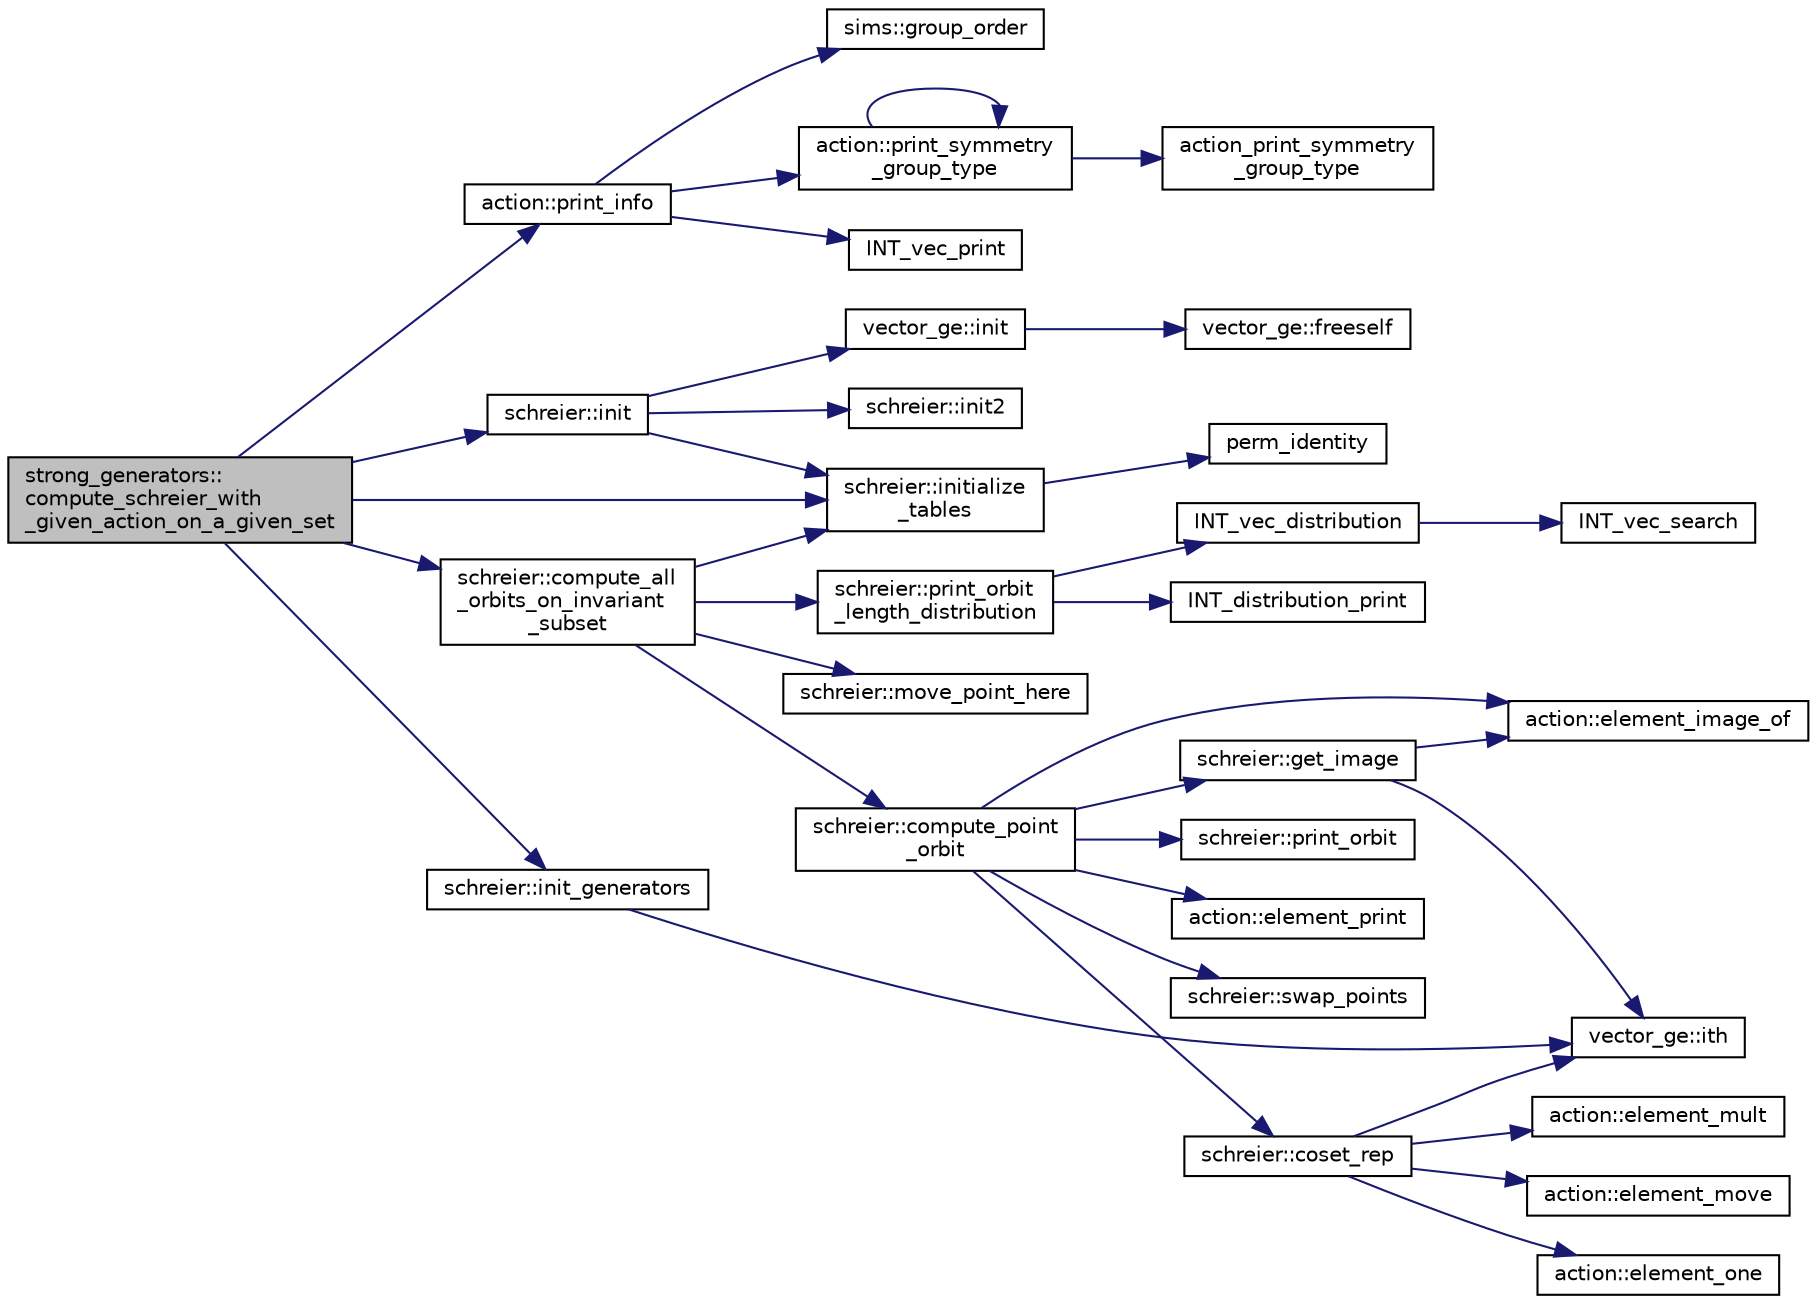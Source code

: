 digraph "strong_generators::compute_schreier_with_given_action_on_a_given_set"
{
  edge [fontname="Helvetica",fontsize="10",labelfontname="Helvetica",labelfontsize="10"];
  node [fontname="Helvetica",fontsize="10",shape=record];
  rankdir="LR";
  Node300 [label="strong_generators::\lcompute_schreier_with\l_given_action_on_a_given_set",height=0.2,width=0.4,color="black", fillcolor="grey75", style="filled", fontcolor="black"];
  Node300 -> Node301 [color="midnightblue",fontsize="10",style="solid",fontname="Helvetica"];
  Node301 [label="action::print_info",height=0.2,width=0.4,color="black", fillcolor="white", style="filled",URL="$d2/d86/classaction.html#a6f89e493e5c5a32e5c3b8963d438ce86"];
  Node301 -> Node302 [color="midnightblue",fontsize="10",style="solid",fontname="Helvetica"];
  Node302 [label="action::print_symmetry\l_group_type",height=0.2,width=0.4,color="black", fillcolor="white", style="filled",URL="$d2/d86/classaction.html#aed811766c7e64fe2c853df8b0b67aa6e"];
  Node302 -> Node303 [color="midnightblue",fontsize="10",style="solid",fontname="Helvetica"];
  Node303 [label="action_print_symmetry\l_group_type",height=0.2,width=0.4,color="black", fillcolor="white", style="filled",URL="$d5/d90/action__global_8_c.html#a03666b9440c4962148eba7905b9f843c"];
  Node302 -> Node302 [color="midnightblue",fontsize="10",style="solid",fontname="Helvetica"];
  Node301 -> Node304 [color="midnightblue",fontsize="10",style="solid",fontname="Helvetica"];
  Node304 [label="INT_vec_print",height=0.2,width=0.4,color="black", fillcolor="white", style="filled",URL="$df/dbf/sajeeb_8_c.html#a79a5901af0b47dd0d694109543c027fe"];
  Node301 -> Node305 [color="midnightblue",fontsize="10",style="solid",fontname="Helvetica"];
  Node305 [label="sims::group_order",height=0.2,width=0.4,color="black", fillcolor="white", style="filled",URL="$d9/df3/classsims.html#aa442445175656570fa35febbe790efad"];
  Node300 -> Node306 [color="midnightblue",fontsize="10",style="solid",fontname="Helvetica"];
  Node306 [label="schreier::init",height=0.2,width=0.4,color="black", fillcolor="white", style="filled",URL="$d3/dd6/classschreier.html#a7443bebde2aa08acae16c0ff29c9abcf"];
  Node306 -> Node307 [color="midnightblue",fontsize="10",style="solid",fontname="Helvetica"];
  Node307 [label="vector_ge::init",height=0.2,width=0.4,color="black", fillcolor="white", style="filled",URL="$d4/d6e/classvector__ge.html#afe1d6befd1f1501e6be34afbaa9d30a8"];
  Node307 -> Node308 [color="midnightblue",fontsize="10",style="solid",fontname="Helvetica"];
  Node308 [label="vector_ge::freeself",height=0.2,width=0.4,color="black", fillcolor="white", style="filled",URL="$d4/d6e/classvector__ge.html#aa002e4b715cc73a9b8b367d29700b452"];
  Node306 -> Node309 [color="midnightblue",fontsize="10",style="solid",fontname="Helvetica"];
  Node309 [label="schreier::initialize\l_tables",height=0.2,width=0.4,color="black", fillcolor="white", style="filled",URL="$d3/dd6/classschreier.html#acccc16670f88b14ddc69856cd5c0b36d"];
  Node309 -> Node310 [color="midnightblue",fontsize="10",style="solid",fontname="Helvetica"];
  Node310 [label="perm_identity",height=0.2,width=0.4,color="black", fillcolor="white", style="filled",URL="$d2/d7c/combinatorics_8_c.html#aebc54d3f9c31f253ae53e3eb3b386208"];
  Node306 -> Node311 [color="midnightblue",fontsize="10",style="solid",fontname="Helvetica"];
  Node311 [label="schreier::init2",height=0.2,width=0.4,color="black", fillcolor="white", style="filled",URL="$d3/dd6/classschreier.html#aef6a65e2f39bd9e14c61139c4f97f4c3"];
  Node300 -> Node309 [color="midnightblue",fontsize="10",style="solid",fontname="Helvetica"];
  Node300 -> Node312 [color="midnightblue",fontsize="10",style="solid",fontname="Helvetica"];
  Node312 [label="schreier::init_generators",height=0.2,width=0.4,color="black", fillcolor="white", style="filled",URL="$d3/dd6/classschreier.html#a04fd581636085a7414e1b5d1004e44e0"];
  Node312 -> Node313 [color="midnightblue",fontsize="10",style="solid",fontname="Helvetica"];
  Node313 [label="vector_ge::ith",height=0.2,width=0.4,color="black", fillcolor="white", style="filled",URL="$d4/d6e/classvector__ge.html#a1ff002e8b746a9beb119d57dcd4a15ff"];
  Node300 -> Node314 [color="midnightblue",fontsize="10",style="solid",fontname="Helvetica"];
  Node314 [label="schreier::compute_all\l_orbits_on_invariant\l_subset",height=0.2,width=0.4,color="black", fillcolor="white", style="filled",URL="$d3/dd6/classschreier.html#ab5d7df97773f59ded1e98ba1abfa957c"];
  Node314 -> Node309 [color="midnightblue",fontsize="10",style="solid",fontname="Helvetica"];
  Node314 -> Node315 [color="midnightblue",fontsize="10",style="solid",fontname="Helvetica"];
  Node315 [label="schreier::move_point_here",height=0.2,width=0.4,color="black", fillcolor="white", style="filled",URL="$d3/dd6/classschreier.html#a1df8fa2329898d26266aecd51363e89b"];
  Node314 -> Node316 [color="midnightblue",fontsize="10",style="solid",fontname="Helvetica"];
  Node316 [label="schreier::compute_point\l_orbit",height=0.2,width=0.4,color="black", fillcolor="white", style="filled",URL="$d3/dd6/classschreier.html#a429138e463c8c25dddd8557340ed9edd"];
  Node316 -> Node317 [color="midnightblue",fontsize="10",style="solid",fontname="Helvetica"];
  Node317 [label="schreier::swap_points",height=0.2,width=0.4,color="black", fillcolor="white", style="filled",URL="$d3/dd6/classschreier.html#a2ffcc9098873cfbd14eca34ab4827db7"];
  Node316 -> Node318 [color="midnightblue",fontsize="10",style="solid",fontname="Helvetica"];
  Node318 [label="schreier::get_image",height=0.2,width=0.4,color="black", fillcolor="white", style="filled",URL="$d3/dd6/classschreier.html#a1fd2d08cb31c9e4357e124554ca2773f"];
  Node318 -> Node319 [color="midnightblue",fontsize="10",style="solid",fontname="Helvetica"];
  Node319 [label="action::element_image_of",height=0.2,width=0.4,color="black", fillcolor="white", style="filled",URL="$d2/d86/classaction.html#ae09559d4537a048fc860f8a74a31393d"];
  Node318 -> Node313 [color="midnightblue",fontsize="10",style="solid",fontname="Helvetica"];
  Node316 -> Node320 [color="midnightblue",fontsize="10",style="solid",fontname="Helvetica"];
  Node320 [label="schreier::print_orbit",height=0.2,width=0.4,color="black", fillcolor="white", style="filled",URL="$d3/dd6/classschreier.html#ac30bbfe09706ff8ccaf27c2cf8074594"];
  Node316 -> Node321 [color="midnightblue",fontsize="10",style="solid",fontname="Helvetica"];
  Node321 [label="schreier::coset_rep",height=0.2,width=0.4,color="black", fillcolor="white", style="filled",URL="$d3/dd6/classschreier.html#a7889b8702372092df4fd05150ee8fdda"];
  Node321 -> Node313 [color="midnightblue",fontsize="10",style="solid",fontname="Helvetica"];
  Node321 -> Node322 [color="midnightblue",fontsize="10",style="solid",fontname="Helvetica"];
  Node322 [label="action::element_mult",height=0.2,width=0.4,color="black", fillcolor="white", style="filled",URL="$d2/d86/classaction.html#ae9e36b2cae1f0f7bd7144097fa9a34b3"];
  Node321 -> Node323 [color="midnightblue",fontsize="10",style="solid",fontname="Helvetica"];
  Node323 [label="action::element_move",height=0.2,width=0.4,color="black", fillcolor="white", style="filled",URL="$d2/d86/classaction.html#a550947491bbb534d3d7951f50198a874"];
  Node321 -> Node324 [color="midnightblue",fontsize="10",style="solid",fontname="Helvetica"];
  Node324 [label="action::element_one",height=0.2,width=0.4,color="black", fillcolor="white", style="filled",URL="$d2/d86/classaction.html#a780a105daf04d6d1fe7e2f63b3c88e3b"];
  Node316 -> Node325 [color="midnightblue",fontsize="10",style="solid",fontname="Helvetica"];
  Node325 [label="action::element_print",height=0.2,width=0.4,color="black", fillcolor="white", style="filled",URL="$d2/d86/classaction.html#ae38c3ef3c1125213733d63c6fc3c40cd"];
  Node316 -> Node319 [color="midnightblue",fontsize="10",style="solid",fontname="Helvetica"];
  Node314 -> Node326 [color="midnightblue",fontsize="10",style="solid",fontname="Helvetica"];
  Node326 [label="schreier::print_orbit\l_length_distribution",height=0.2,width=0.4,color="black", fillcolor="white", style="filled",URL="$d3/dd6/classschreier.html#a0464626aa62056d355b34898518c4589"];
  Node326 -> Node327 [color="midnightblue",fontsize="10",style="solid",fontname="Helvetica"];
  Node327 [label="INT_vec_distribution",height=0.2,width=0.4,color="black", fillcolor="white", style="filled",URL="$d5/db4/io__and__os_8h.html#a58ea1abe1be41946425b30ebb8e3e2bc"];
  Node327 -> Node328 [color="midnightblue",fontsize="10",style="solid",fontname="Helvetica"];
  Node328 [label="INT_vec_search",height=0.2,width=0.4,color="black", fillcolor="white", style="filled",URL="$d5/de2/foundations_2data__structures_2data__structures_8h.html#ad103ef2316a1f671bdb68fd9cd9ba945"];
  Node326 -> Node329 [color="midnightblue",fontsize="10",style="solid",fontname="Helvetica"];
  Node329 [label="INT_distribution_print",height=0.2,width=0.4,color="black", fillcolor="white", style="filled",URL="$d5/db4/io__and__os_8h.html#a7f3a8c4610142655e2db7ec78534e14f"];
}
